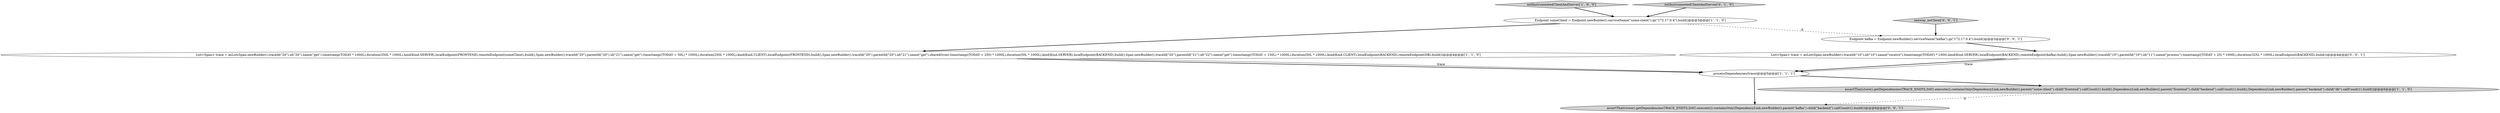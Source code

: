 digraph {
3 [style = filled, label = "notInstrumentedClientAndServer['1', '0', '0']", fillcolor = lightgray, shape = diamond image = "AAA0AAABBB1BBB"];
7 [style = filled, label = "oneway_noClient['0', '0', '1']", fillcolor = lightgray, shape = diamond image = "AAA0AAABBB3BBB"];
6 [style = filled, label = "Endpoint kafka = Endpoint.newBuilder().serviceName(\"kafka\").ip(\"172.17.0.4\").build()@@@3@@@['0', '0', '1']", fillcolor = white, shape = ellipse image = "AAA0AAABBB3BBB"];
2 [style = filled, label = "List<Span> trace = asList(Span.newBuilder().traceId(\"20\").id(\"20\").name(\"get\").timestamp(TODAY * 1000L).duration(350L * 1000L).kind(Kind.SERVER).localEndpoint(FRONTEND).remoteEndpoint(someClient).build(),Span.newBuilder().traceId(\"20\").parentId(\"20\").id(\"21\").name(\"get\").timestamp((TODAY + 50L) * 1000L).duration(250L * 1000L).kind(Kind.CLIENT).localEndpoint(FRONTEND).build(),Span.newBuilder().traceId(\"20\").parentId(\"20\").id(\"21\").name(\"get\").shared(true).timestamp((TODAY + 250) * 1000L).duration(50L * 1000L).kind(Kind.SERVER).localEndpoint(BACKEND).build(),Span.newBuilder().traceId(\"20\").parentId(\"21\").id(\"22\").name(\"get\").timestamp((TODAY + 150L) * 1000L).duration(50L * 1000L).kind(Kind.CLIENT).localEndpoint(BACKEND).remoteEndpoint(DB).build())@@@4@@@['1', '1', '0']", fillcolor = white, shape = ellipse image = "AAA0AAABBB1BBB"];
8 [style = filled, label = "assertThat(store().getDependencies(TRACE_ENDTS,DAY).execute()).containsOnly(DependencyLink.newBuilder().parent(\"kafka\").child(\"backend\").callCount(1).build())@@@6@@@['0', '0', '1']", fillcolor = lightgray, shape = ellipse image = "AAA0AAABBB3BBB"];
4 [style = filled, label = "assertThat(store().getDependencies(TRACE_ENDTS,DAY).execute()).containsOnly(DependencyLink.newBuilder().parent(\"some-client\").child(\"frontend\").callCount(1).build(),DependencyLink.newBuilder().parent(\"frontend\").child(\"backend\").callCount(1).build(),DependencyLink.newBuilder().parent(\"backend\").child(\"db\").callCount(1).build())@@@6@@@['1', '1', '0']", fillcolor = lightgray, shape = ellipse image = "AAA0AAABBB1BBB"];
0 [style = filled, label = "processDependencies(trace)@@@5@@@['1', '1', '1']", fillcolor = white, shape = ellipse image = "AAA0AAABBB1BBB"];
5 [style = filled, label = "notInstrumentedClientAndServer['0', '1', '0']", fillcolor = lightgray, shape = diamond image = "AAA0AAABBB2BBB"];
9 [style = filled, label = "List<Span> trace = asList(Span.newBuilder().traceId(\"10\").id(\"10\").name(\"receive\").timestamp((TODAY) * 1000).kind(Kind.SERVER).localEndpoint(BACKEND).remoteEndpoint(kafka).build(),Span.newBuilder().traceId(\"10\").parentId(\"10\").id(\"11\").name(\"process\").timestamp((TODAY + 25) * 1000L).duration(325L * 1000L).localEndpoint(BACKEND).build())@@@4@@@['0', '0', '1']", fillcolor = white, shape = ellipse image = "AAA0AAABBB3BBB"];
1 [style = filled, label = "Endpoint someClient = Endpoint.newBuilder().serviceName(\"some-client\").ip(\"172.17.0.4\").build()@@@3@@@['1', '1', '0']", fillcolor = white, shape = ellipse image = "AAA0AAABBB1BBB"];
5->1 [style = bold, label=""];
1->2 [style = bold, label=""];
2->0 [style = bold, label=""];
4->8 [style = dashed, label="0"];
6->9 [style = bold, label=""];
9->0 [style = bold, label=""];
3->1 [style = bold, label=""];
2->0 [style = solid, label="trace"];
0->4 [style = bold, label=""];
1->6 [style = dashed, label="0"];
9->0 [style = solid, label="trace"];
7->6 [style = bold, label=""];
0->8 [style = bold, label=""];
}
